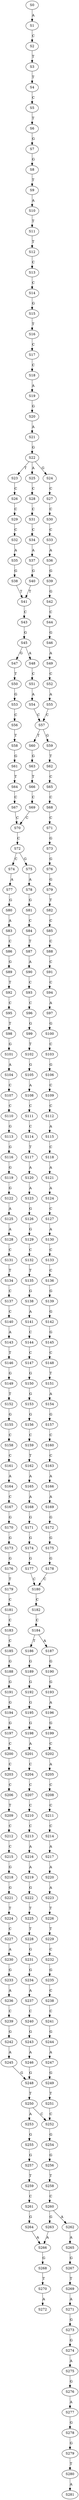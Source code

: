 strict digraph  {
	S0 -> S1 [ label = A ];
	S1 -> S2 [ label = C ];
	S2 -> S3 [ label = T ];
	S3 -> S4 [ label = T ];
	S4 -> S5 [ label = C ];
	S5 -> S6 [ label = T ];
	S6 -> S7 [ label = G ];
	S7 -> S8 [ label = G ];
	S8 -> S9 [ label = T ];
	S9 -> S10 [ label = A ];
	S10 -> S11 [ label = T ];
	S11 -> S12 [ label = T ];
	S12 -> S13 [ label = C ];
	S13 -> S14 [ label = C ];
	S14 -> S15 [ label = G ];
	S15 -> S16 [ label = T ];
	S16 -> S17 [ label = C ];
	S17 -> S18 [ label = C ];
	S18 -> S19 [ label = A ];
	S19 -> S20 [ label = G ];
	S20 -> S21 [ label = A ];
	S21 -> S22 [ label = G ];
	S22 -> S23 [ label = T ];
	S22 -> S24 [ label = G ];
	S22 -> S25 [ label = A ];
	S23 -> S26 [ label = C ];
	S24 -> S27 [ label = C ];
	S25 -> S28 [ label = C ];
	S26 -> S29 [ label = C ];
	S27 -> S30 [ label = C ];
	S28 -> S31 [ label = C ];
	S29 -> S32 [ label = C ];
	S30 -> S33 [ label = C ];
	S31 -> S34 [ label = C ];
	S32 -> S35 [ label = A ];
	S33 -> S36 [ label = A ];
	S34 -> S37 [ label = A ];
	S35 -> S38 [ label = G ];
	S36 -> S39 [ label = G ];
	S37 -> S40 [ label = G ];
	S38 -> S41 [ label = T ];
	S39 -> S42 [ label = G ];
	S40 -> S41 [ label = T ];
	S41 -> S43 [ label = C ];
	S42 -> S44 [ label = C ];
	S43 -> S45 [ label = G ];
	S44 -> S46 [ label = G ];
	S45 -> S47 [ label = G ];
	S45 -> S48 [ label = A ];
	S46 -> S49 [ label = A ];
	S47 -> S50 [ label = T ];
	S48 -> S51 [ label = C ];
	S49 -> S52 [ label = C ];
	S50 -> S53 [ label = G ];
	S51 -> S54 [ label = A ];
	S52 -> S55 [ label = A ];
	S53 -> S56 [ label = C ];
	S54 -> S57 [ label = C ];
	S55 -> S57 [ label = C ];
	S56 -> S58 [ label = T ];
	S57 -> S59 [ label = G ];
	S57 -> S60 [ label = T ];
	S58 -> S61 [ label = G ];
	S59 -> S62 [ label = T ];
	S60 -> S63 [ label = G ];
	S61 -> S64 [ label = T ];
	S62 -> S65 [ label = C ];
	S63 -> S66 [ label = T ];
	S64 -> S67 [ label = C ];
	S65 -> S68 [ label = C ];
	S66 -> S69 [ label = C ];
	S67 -> S70 [ label = C ];
	S68 -> S71 [ label = C ];
	S69 -> S70 [ label = C ];
	S70 -> S72 [ label = C ];
	S71 -> S73 [ label = G ];
	S72 -> S74 [ label = C ];
	S72 -> S75 [ label = G ];
	S73 -> S76 [ label = G ];
	S74 -> S77 [ label = A ];
	S75 -> S78 [ label = A ];
	S76 -> S79 [ label = G ];
	S77 -> S80 [ label = G ];
	S78 -> S81 [ label = G ];
	S79 -> S82 [ label = T ];
	S80 -> S83 [ label = A ];
	S81 -> S84 [ label = C ];
	S82 -> S85 [ label = C ];
	S83 -> S86 [ label = C ];
	S84 -> S87 [ label = T ];
	S85 -> S88 [ label = C ];
	S86 -> S89 [ label = G ];
	S87 -> S90 [ label = A ];
	S88 -> S91 [ label = C ];
	S89 -> S92 [ label = T ];
	S90 -> S93 [ label = C ];
	S91 -> S94 [ label = C ];
	S92 -> S95 [ label = C ];
	S93 -> S96 [ label = C ];
	S94 -> S97 [ label = A ];
	S95 -> S98 [ label = T ];
	S96 -> S99 [ label = G ];
	S97 -> S100 [ label = G ];
	S98 -> S101 [ label = G ];
	S99 -> S102 [ label = T ];
	S100 -> S103 [ label = C ];
	S101 -> S104 [ label = A ];
	S102 -> S105 [ label = G ];
	S103 -> S106 [ label = G ];
	S104 -> S107 [ label = C ];
	S105 -> S108 [ label = A ];
	S106 -> S109 [ label = C ];
	S107 -> S110 [ label = C ];
	S108 -> S111 [ label = C ];
	S109 -> S112 [ label = C ];
	S110 -> S113 [ label = G ];
	S111 -> S114 [ label = C ];
	S112 -> S115 [ label = A ];
	S113 -> S116 [ label = G ];
	S114 -> S117 [ label = T ];
	S115 -> S118 [ label = C ];
	S116 -> S119 [ label = G ];
	S117 -> S120 [ label = A ];
	S118 -> S121 [ label = A ];
	S119 -> S122 [ label = G ];
	S120 -> S123 [ label = A ];
	S121 -> S124 [ label = A ];
	S122 -> S125 [ label = A ];
	S123 -> S126 [ label = G ];
	S124 -> S127 [ label = C ];
	S125 -> S128 [ label = A ];
	S126 -> S129 [ label = G ];
	S127 -> S130 [ label = A ];
	S128 -> S131 [ label = C ];
	S129 -> S132 [ label = C ];
	S130 -> S133 [ label = C ];
	S131 -> S134 [ label = T ];
	S132 -> S135 [ label = T ];
	S133 -> S136 [ label = C ];
	S134 -> S137 [ label = C ];
	S135 -> S138 [ label = G ];
	S136 -> S139 [ label = G ];
	S137 -> S140 [ label = C ];
	S138 -> S141 [ label = A ];
	S139 -> S142 [ label = G ];
	S140 -> S143 [ label = A ];
	S141 -> S144 [ label = C ];
	S142 -> S145 [ label = G ];
	S143 -> S146 [ label = T ];
	S144 -> S147 [ label = C ];
	S145 -> S148 [ label = C ];
	S146 -> S149 [ label = G ];
	S147 -> S150 [ label = G ];
	S148 -> S151 [ label = T ];
	S149 -> S152 [ label = T ];
	S150 -> S153 [ label = G ];
	S151 -> S154 [ label = A ];
	S152 -> S155 [ label = G ];
	S153 -> S156 [ label = G ];
	S154 -> S157 [ label = G ];
	S155 -> S158 [ label = C ];
	S156 -> S159 [ label = C ];
	S157 -> S160 [ label = C ];
	S158 -> S161 [ label = C ];
	S159 -> S162 [ label = T ];
	S160 -> S163 [ label = C ];
	S161 -> S164 [ label = A ];
	S162 -> S165 [ label = A ];
	S163 -> S166 [ label = A ];
	S164 -> S167 [ label = C ];
	S165 -> S168 [ label = A ];
	S166 -> S169 [ label = A ];
	S167 -> S170 [ label = G ];
	S168 -> S171 [ label = G ];
	S169 -> S172 [ label = G ];
	S170 -> S173 [ label = G ];
	S171 -> S174 [ label = G ];
	S172 -> S175 [ label = G ];
	S173 -> S176 [ label = G ];
	S174 -> S177 [ label = G ];
	S175 -> S178 [ label = G ];
	S176 -> S179 [ label = T ];
	S177 -> S180 [ label = C ];
	S178 -> S180 [ label = C ];
	S179 -> S181 [ label = C ];
	S180 -> S182 [ label = C ];
	S181 -> S183 [ label = C ];
	S182 -> S184 [ label = C ];
	S183 -> S185 [ label = C ];
	S184 -> S186 [ label = T ];
	S184 -> S187 [ label = A ];
	S185 -> S188 [ label = G ];
	S186 -> S189 [ label = G ];
	S187 -> S190 [ label = G ];
	S188 -> S191 [ label = G ];
	S189 -> S192 [ label = G ];
	S190 -> S193 [ label = G ];
	S191 -> S194 [ label = G ];
	S192 -> S195 [ label = G ];
	S193 -> S196 [ label = A ];
	S194 -> S197 [ label = G ];
	S195 -> S198 [ label = G ];
	S196 -> S199 [ label = G ];
	S197 -> S200 [ label = C ];
	S198 -> S201 [ label = A ];
	S199 -> S202 [ label = C ];
	S200 -> S203 [ label = C ];
	S201 -> S204 [ label = C ];
	S202 -> S205 [ label = A ];
	S203 -> S206 [ label = C ];
	S204 -> S207 [ label = C ];
	S205 -> S208 [ label = C ];
	S206 -> S209 [ label = T ];
	S207 -> S210 [ label = C ];
	S208 -> S211 [ label = C ];
	S209 -> S212 [ label = C ];
	S210 -> S213 [ label = C ];
	S211 -> S214 [ label = C ];
	S212 -> S215 [ label = C ];
	S213 -> S216 [ label = A ];
	S214 -> S217 [ label = A ];
	S215 -> S218 [ label = G ];
	S216 -> S219 [ label = A ];
	S217 -> S220 [ label = A ];
	S218 -> S221 [ label = G ];
	S219 -> S222 [ label = G ];
	S220 -> S223 [ label = A ];
	S221 -> S224 [ label = T ];
	S222 -> S225 [ label = T ];
	S223 -> S226 [ label = T ];
	S224 -> S227 [ label = C ];
	S225 -> S228 [ label = T ];
	S226 -> S229 [ label = T ];
	S227 -> S230 [ label = A ];
	S228 -> S231 [ label = G ];
	S229 -> S232 [ label = C ];
	S230 -> S233 [ label = G ];
	S231 -> S234 [ label = G ];
	S232 -> S235 [ label = G ];
	S233 -> S236 [ label = A ];
	S234 -> S237 [ label = A ];
	S235 -> S238 [ label = C ];
	S236 -> S239 [ label = C ];
	S237 -> S240 [ label = C ];
	S238 -> S241 [ label = C ];
	S239 -> S242 [ label = G ];
	S240 -> S243 [ label = G ];
	S241 -> S244 [ label = G ];
	S242 -> S245 [ label = A ];
	S243 -> S246 [ label = A ];
	S244 -> S247 [ label = A ];
	S245 -> S248 [ label = G ];
	S246 -> S248 [ label = G ];
	S247 -> S249 [ label = G ];
	S248 -> S250 [ label = T ];
	S249 -> S251 [ label = T ];
	S250 -> S252 [ label = C ];
	S250 -> S253 [ label = A ];
	S251 -> S252 [ label = C ];
	S252 -> S254 [ label = G ];
	S253 -> S255 [ label = G ];
	S254 -> S256 [ label = G ];
	S255 -> S257 [ label = G ];
	S256 -> S258 [ label = T ];
	S257 -> S259 [ label = T ];
	S258 -> S260 [ label = C ];
	S259 -> S261 [ label = C ];
	S260 -> S262 [ label = A ];
	S260 -> S263 [ label = G ];
	S261 -> S264 [ label = G ];
	S262 -> S265 [ label = A ];
	S263 -> S266 [ label = A ];
	S264 -> S266 [ label = A ];
	S265 -> S267 [ label = G ];
	S266 -> S268 [ label = G ];
	S267 -> S269 [ label = T ];
	S268 -> S270 [ label = T ];
	S269 -> S271 [ label = A ];
	S270 -> S272 [ label = A ];
	S271 -> S273 [ label = G ];
	S273 -> S274 [ label = G ];
	S274 -> S275 [ label = A ];
	S275 -> S276 [ label = G ];
	S276 -> S277 [ label = A ];
	S277 -> S278 [ label = G ];
	S278 -> S279 [ label = G ];
	S279 -> S280 [ label = T ];
	S280 -> S281 [ label = A ];
}
